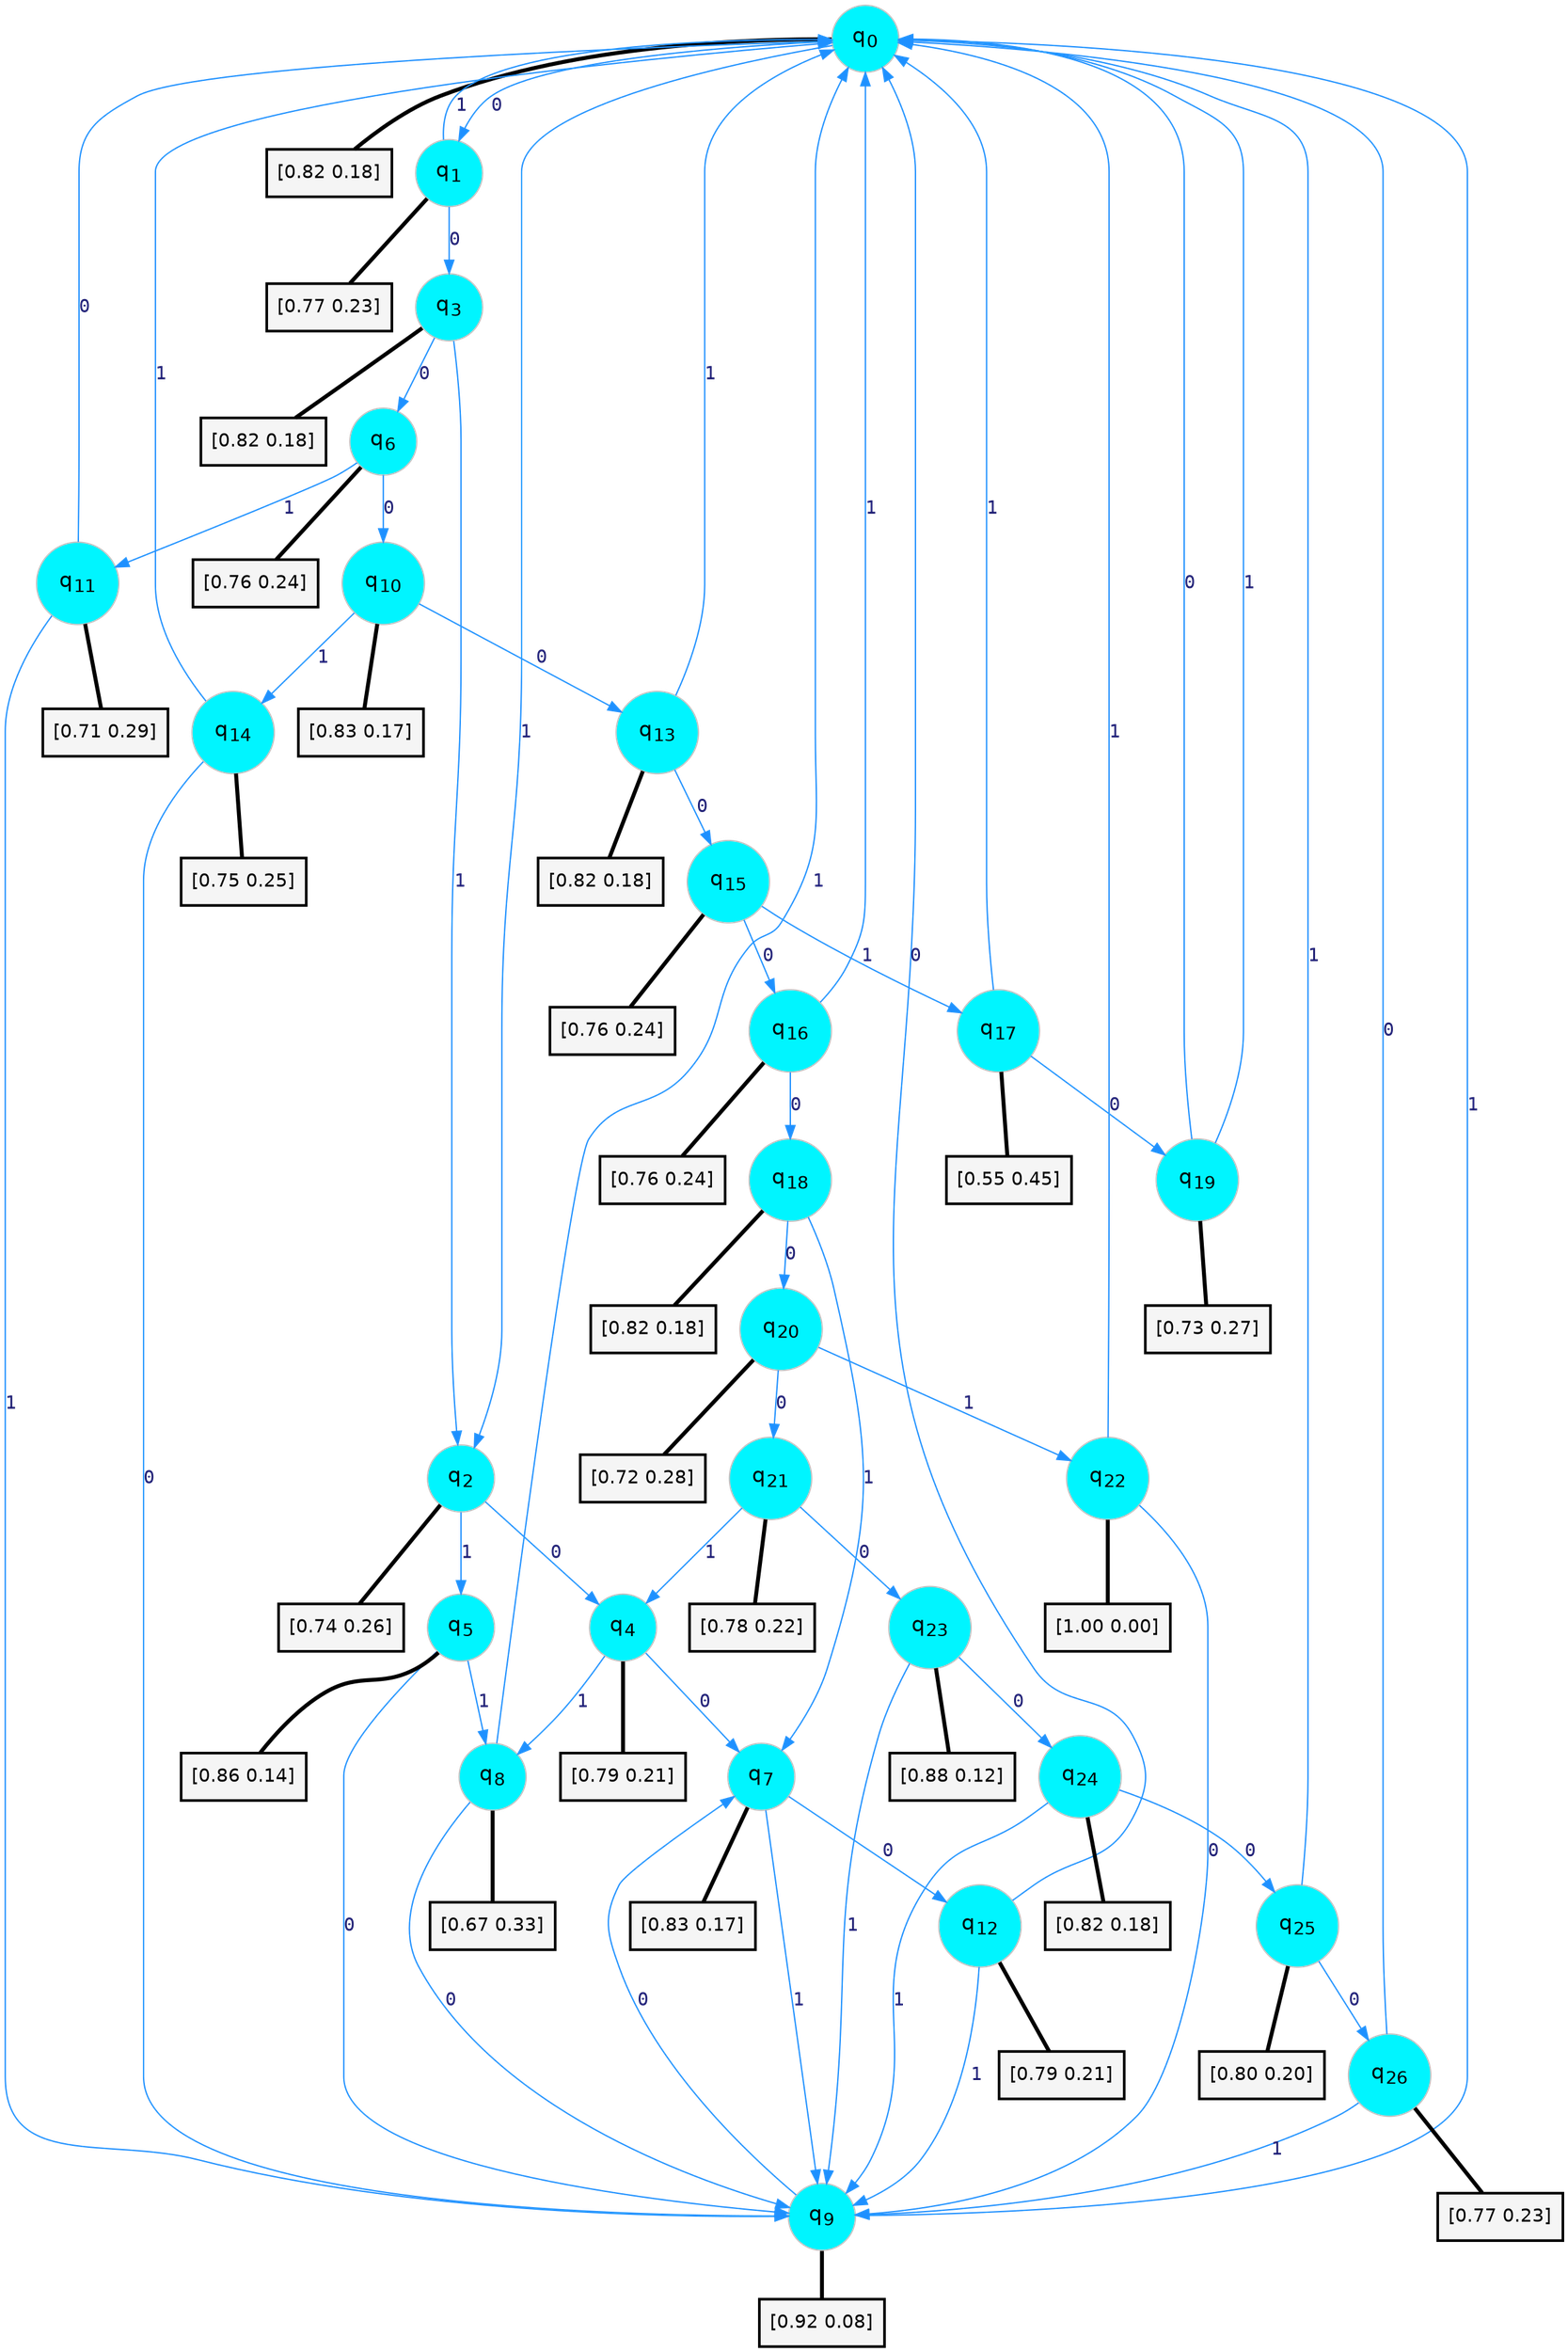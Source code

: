 digraph G {
graph [
bgcolor=transparent, dpi=300, rankdir=TD, size="40,25"];
node [
color=gray, fillcolor=turquoise1, fontcolor=black, fontname=Helvetica, fontsize=16, fontweight=bold, shape=circle, style=filled];
edge [
arrowsize=1, color=dodgerblue1, fontcolor=midnightblue, fontname=courier, fontweight=bold, penwidth=1, style=solid, weight=20];
0[label=<q<SUB>0</SUB>>];
1[label=<q<SUB>1</SUB>>];
2[label=<q<SUB>2</SUB>>];
3[label=<q<SUB>3</SUB>>];
4[label=<q<SUB>4</SUB>>];
5[label=<q<SUB>5</SUB>>];
6[label=<q<SUB>6</SUB>>];
7[label=<q<SUB>7</SUB>>];
8[label=<q<SUB>8</SUB>>];
9[label=<q<SUB>9</SUB>>];
10[label=<q<SUB>10</SUB>>];
11[label=<q<SUB>11</SUB>>];
12[label=<q<SUB>12</SUB>>];
13[label=<q<SUB>13</SUB>>];
14[label=<q<SUB>14</SUB>>];
15[label=<q<SUB>15</SUB>>];
16[label=<q<SUB>16</SUB>>];
17[label=<q<SUB>17</SUB>>];
18[label=<q<SUB>18</SUB>>];
19[label=<q<SUB>19</SUB>>];
20[label=<q<SUB>20</SUB>>];
21[label=<q<SUB>21</SUB>>];
22[label=<q<SUB>22</SUB>>];
23[label=<q<SUB>23</SUB>>];
24[label=<q<SUB>24</SUB>>];
25[label=<q<SUB>25</SUB>>];
26[label=<q<SUB>26</SUB>>];
27[label="[0.82 0.18]", shape=box,fontcolor=black, fontname=Helvetica, fontsize=14, penwidth=2, fillcolor=whitesmoke,color=black];
28[label="[0.77 0.23]", shape=box,fontcolor=black, fontname=Helvetica, fontsize=14, penwidth=2, fillcolor=whitesmoke,color=black];
29[label="[0.74 0.26]", shape=box,fontcolor=black, fontname=Helvetica, fontsize=14, penwidth=2, fillcolor=whitesmoke,color=black];
30[label="[0.82 0.18]", shape=box,fontcolor=black, fontname=Helvetica, fontsize=14, penwidth=2, fillcolor=whitesmoke,color=black];
31[label="[0.79 0.21]", shape=box,fontcolor=black, fontname=Helvetica, fontsize=14, penwidth=2, fillcolor=whitesmoke,color=black];
32[label="[0.86 0.14]", shape=box,fontcolor=black, fontname=Helvetica, fontsize=14, penwidth=2, fillcolor=whitesmoke,color=black];
33[label="[0.76 0.24]", shape=box,fontcolor=black, fontname=Helvetica, fontsize=14, penwidth=2, fillcolor=whitesmoke,color=black];
34[label="[0.83 0.17]", shape=box,fontcolor=black, fontname=Helvetica, fontsize=14, penwidth=2, fillcolor=whitesmoke,color=black];
35[label="[0.67 0.33]", shape=box,fontcolor=black, fontname=Helvetica, fontsize=14, penwidth=2, fillcolor=whitesmoke,color=black];
36[label="[0.92 0.08]", shape=box,fontcolor=black, fontname=Helvetica, fontsize=14, penwidth=2, fillcolor=whitesmoke,color=black];
37[label="[0.83 0.17]", shape=box,fontcolor=black, fontname=Helvetica, fontsize=14, penwidth=2, fillcolor=whitesmoke,color=black];
38[label="[0.71 0.29]", shape=box,fontcolor=black, fontname=Helvetica, fontsize=14, penwidth=2, fillcolor=whitesmoke,color=black];
39[label="[0.79 0.21]", shape=box,fontcolor=black, fontname=Helvetica, fontsize=14, penwidth=2, fillcolor=whitesmoke,color=black];
40[label="[0.82 0.18]", shape=box,fontcolor=black, fontname=Helvetica, fontsize=14, penwidth=2, fillcolor=whitesmoke,color=black];
41[label="[0.75 0.25]", shape=box,fontcolor=black, fontname=Helvetica, fontsize=14, penwidth=2, fillcolor=whitesmoke,color=black];
42[label="[0.76 0.24]", shape=box,fontcolor=black, fontname=Helvetica, fontsize=14, penwidth=2, fillcolor=whitesmoke,color=black];
43[label="[0.76 0.24]", shape=box,fontcolor=black, fontname=Helvetica, fontsize=14, penwidth=2, fillcolor=whitesmoke,color=black];
44[label="[0.55 0.45]", shape=box,fontcolor=black, fontname=Helvetica, fontsize=14, penwidth=2, fillcolor=whitesmoke,color=black];
45[label="[0.82 0.18]", shape=box,fontcolor=black, fontname=Helvetica, fontsize=14, penwidth=2, fillcolor=whitesmoke,color=black];
46[label="[0.73 0.27]", shape=box,fontcolor=black, fontname=Helvetica, fontsize=14, penwidth=2, fillcolor=whitesmoke,color=black];
47[label="[0.72 0.28]", shape=box,fontcolor=black, fontname=Helvetica, fontsize=14, penwidth=2, fillcolor=whitesmoke,color=black];
48[label="[0.78 0.22]", shape=box,fontcolor=black, fontname=Helvetica, fontsize=14, penwidth=2, fillcolor=whitesmoke,color=black];
49[label="[1.00 0.00]", shape=box,fontcolor=black, fontname=Helvetica, fontsize=14, penwidth=2, fillcolor=whitesmoke,color=black];
50[label="[0.88 0.12]", shape=box,fontcolor=black, fontname=Helvetica, fontsize=14, penwidth=2, fillcolor=whitesmoke,color=black];
51[label="[0.82 0.18]", shape=box,fontcolor=black, fontname=Helvetica, fontsize=14, penwidth=2, fillcolor=whitesmoke,color=black];
52[label="[0.80 0.20]", shape=box,fontcolor=black, fontname=Helvetica, fontsize=14, penwidth=2, fillcolor=whitesmoke,color=black];
53[label="[0.77 0.23]", shape=box,fontcolor=black, fontname=Helvetica, fontsize=14, penwidth=2, fillcolor=whitesmoke,color=black];
0->1 [label=0];
0->2 [label=1];
0->27 [arrowhead=none, penwidth=3,color=black];
1->3 [label=0];
1->0 [label=1];
1->28 [arrowhead=none, penwidth=3,color=black];
2->4 [label=0];
2->5 [label=1];
2->29 [arrowhead=none, penwidth=3,color=black];
3->6 [label=0];
3->2 [label=1];
3->30 [arrowhead=none, penwidth=3,color=black];
4->7 [label=0];
4->8 [label=1];
4->31 [arrowhead=none, penwidth=3,color=black];
5->9 [label=0];
5->8 [label=1];
5->32 [arrowhead=none, penwidth=3,color=black];
6->10 [label=0];
6->11 [label=1];
6->33 [arrowhead=none, penwidth=3,color=black];
7->12 [label=0];
7->9 [label=1];
7->34 [arrowhead=none, penwidth=3,color=black];
8->9 [label=0];
8->0 [label=1];
8->35 [arrowhead=none, penwidth=3,color=black];
9->7 [label=0];
9->0 [label=1];
9->36 [arrowhead=none, penwidth=3,color=black];
10->13 [label=0];
10->14 [label=1];
10->37 [arrowhead=none, penwidth=3,color=black];
11->0 [label=0];
11->9 [label=1];
11->38 [arrowhead=none, penwidth=3,color=black];
12->0 [label=0];
12->9 [label=1];
12->39 [arrowhead=none, penwidth=3,color=black];
13->15 [label=0];
13->0 [label=1];
13->40 [arrowhead=none, penwidth=3,color=black];
14->9 [label=0];
14->0 [label=1];
14->41 [arrowhead=none, penwidth=3,color=black];
15->16 [label=0];
15->17 [label=1];
15->42 [arrowhead=none, penwidth=3,color=black];
16->18 [label=0];
16->0 [label=1];
16->43 [arrowhead=none, penwidth=3,color=black];
17->19 [label=0];
17->0 [label=1];
17->44 [arrowhead=none, penwidth=3,color=black];
18->20 [label=0];
18->7 [label=1];
18->45 [arrowhead=none, penwidth=3,color=black];
19->0 [label=0];
19->0 [label=1];
19->46 [arrowhead=none, penwidth=3,color=black];
20->21 [label=0];
20->22 [label=1];
20->47 [arrowhead=none, penwidth=3,color=black];
21->23 [label=0];
21->4 [label=1];
21->48 [arrowhead=none, penwidth=3,color=black];
22->9 [label=0];
22->0 [label=1];
22->49 [arrowhead=none, penwidth=3,color=black];
23->24 [label=0];
23->9 [label=1];
23->50 [arrowhead=none, penwidth=3,color=black];
24->25 [label=0];
24->9 [label=1];
24->51 [arrowhead=none, penwidth=3,color=black];
25->26 [label=0];
25->0 [label=1];
25->52 [arrowhead=none, penwidth=3,color=black];
26->0 [label=0];
26->9 [label=1];
26->53 [arrowhead=none, penwidth=3,color=black];
}
